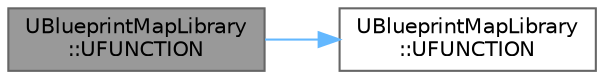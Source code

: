 digraph "UBlueprintMapLibrary::UFUNCTION"
{
 // INTERACTIVE_SVG=YES
 // LATEX_PDF_SIZE
  bgcolor="transparent";
  edge [fontname=Helvetica,fontsize=10,labelfontname=Helvetica,labelfontsize=10];
  node [fontname=Helvetica,fontsize=10,shape=box,height=0.2,width=0.4];
  rankdir="LR";
  Node1 [id="Node000001",label="UBlueprintMapLibrary\l::UFUNCTION",height=0.2,width=0.4,color="gray40", fillcolor="grey60", style="filled", fontcolor="black",tooltip="Determines the last valid index for a map."];
  Node1 -> Node2 [id="edge1_Node000001_Node000002",color="steelblue1",style="solid",tooltip=" "];
  Node2 [id="Node000002",label="UBlueprintMapLibrary\l::UFUNCTION",height=0.2,width=0.4,color="grey40", fillcolor="white", style="filled",URL="$d3/dbf/classUBlueprintMapLibrary.html#aef2103e785ac5f0494523ae9f3554556",tooltip="Adds a key and value to the map."];
}
